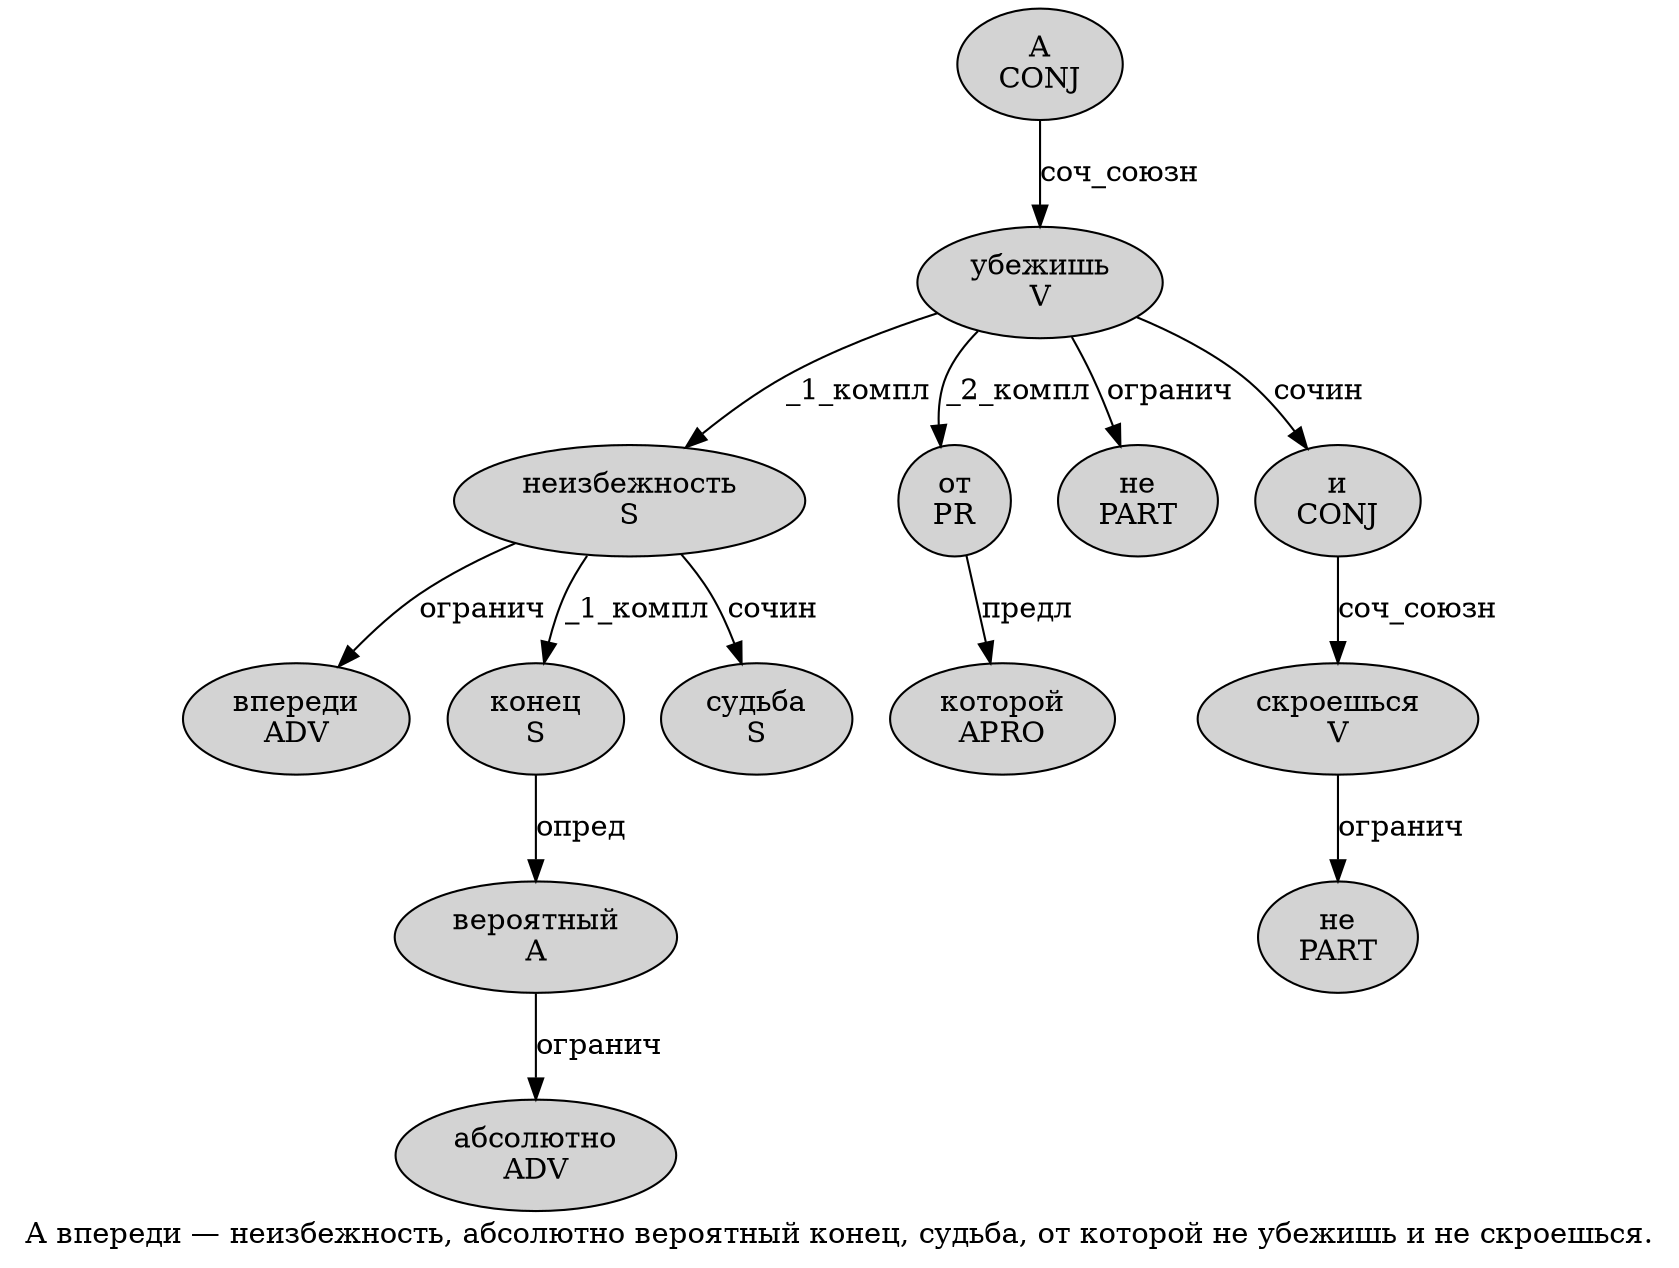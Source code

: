 digraph SENTENCE_395 {
	graph [label="А впереди — неизбежность, абсолютно вероятный конец, судьба, от которой не убежишь и не скроешься."]
	node [style=filled]
		0 [label="А
CONJ" color="" fillcolor=lightgray penwidth=1 shape=ellipse]
		1 [label="впереди
ADV" color="" fillcolor=lightgray penwidth=1 shape=ellipse]
		3 [label="неизбежность
S" color="" fillcolor=lightgray penwidth=1 shape=ellipse]
		5 [label="абсолютно
ADV" color="" fillcolor=lightgray penwidth=1 shape=ellipse]
		6 [label="вероятный
A" color="" fillcolor=lightgray penwidth=1 shape=ellipse]
		7 [label="конец
S" color="" fillcolor=lightgray penwidth=1 shape=ellipse]
		9 [label="судьба
S" color="" fillcolor=lightgray penwidth=1 shape=ellipse]
		11 [label="от
PR" color="" fillcolor=lightgray penwidth=1 shape=ellipse]
		12 [label="которой
APRO" color="" fillcolor=lightgray penwidth=1 shape=ellipse]
		13 [label="не
PART" color="" fillcolor=lightgray penwidth=1 shape=ellipse]
		14 [label="убежишь
V" color="" fillcolor=lightgray penwidth=1 shape=ellipse]
		15 [label="и
CONJ" color="" fillcolor=lightgray penwidth=1 shape=ellipse]
		16 [label="не
PART" color="" fillcolor=lightgray penwidth=1 shape=ellipse]
		17 [label="скроешься
V" color="" fillcolor=lightgray penwidth=1 shape=ellipse]
			11 -> 12 [label="предл"]
			15 -> 17 [label="соч_союзн"]
			0 -> 14 [label="соч_союзн"]
			6 -> 5 [label="огранич"]
			3 -> 1 [label="огранич"]
			3 -> 7 [label="_1_компл"]
			3 -> 9 [label="сочин"]
			14 -> 3 [label="_1_компл"]
			14 -> 11 [label="_2_компл"]
			14 -> 13 [label="огранич"]
			14 -> 15 [label="сочин"]
			17 -> 16 [label="огранич"]
			7 -> 6 [label="опред"]
}